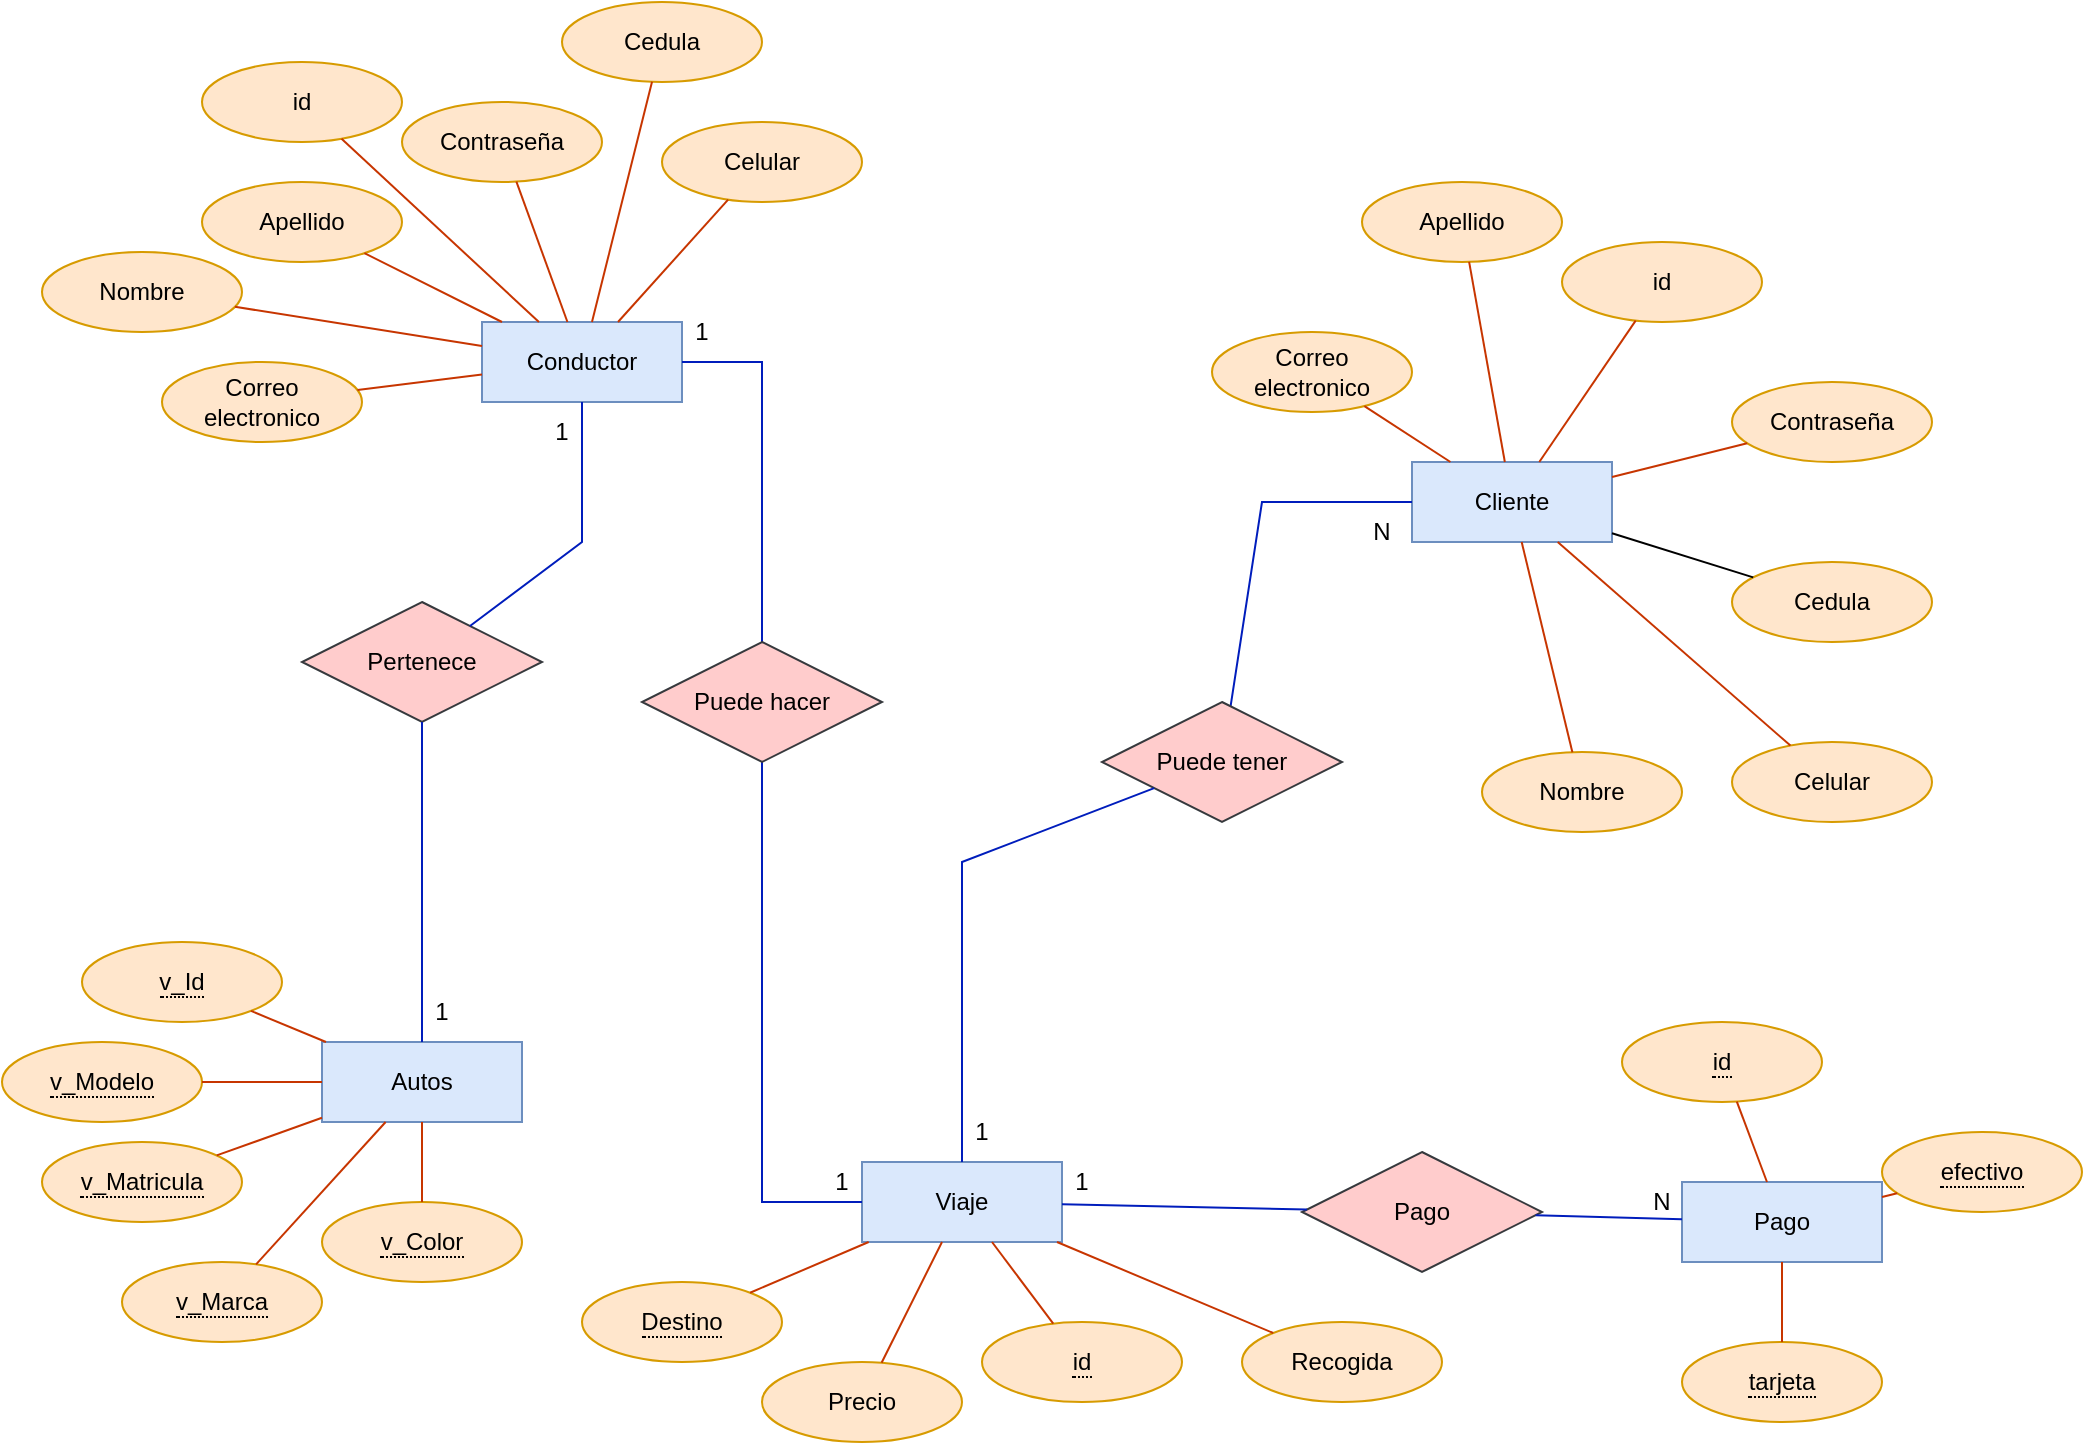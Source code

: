 <mxfile version="20.3.3" type="github">
  <diagram id="R2lEEEUBdFMjLlhIrx00" name="Page-1">
    <mxGraphModel dx="1422" dy="754" grid="1" gridSize="10" guides="1" tooltips="1" connect="1" arrows="1" fold="1" page="1" pageScale="1" pageWidth="1100" pageHeight="850" math="0" shadow="0" extFonts="Permanent Marker^https://fonts.googleapis.com/css?family=Permanent+Marker">
      <root>
        <mxCell id="0" />
        <mxCell id="1" parent="0" />
        <mxCell id="xpPdQDsaQZ1dFEb4zOSW-1" value="Conductor" style="whiteSpace=wrap;html=1;align=center;fillColor=#dae8fc;strokeColor=#6c8ebf;" vertex="1" parent="1">
          <mxGeometry x="250" y="170" width="100" height="40" as="geometry" />
        </mxCell>
        <mxCell id="xpPdQDsaQZ1dFEb4zOSW-3" value="Apellido" style="ellipse;whiteSpace=wrap;html=1;align=center;fillColor=#ffe6cc;strokeColor=#d79b00;" vertex="1" parent="1">
          <mxGeometry x="110" y="100" width="100" height="40" as="geometry" />
        </mxCell>
        <mxCell id="xpPdQDsaQZ1dFEb4zOSW-4" value="Nombre" style="ellipse;whiteSpace=wrap;html=1;align=center;fillColor=#ffe6cc;strokeColor=#d79b00;" vertex="1" parent="1">
          <mxGeometry x="30" y="135" width="100" height="40" as="geometry" />
        </mxCell>
        <mxCell id="xpPdQDsaQZ1dFEb4zOSW-5" value="id" style="ellipse;whiteSpace=wrap;html=1;align=center;fillColor=#ffe6cc;strokeColor=#d79b00;" vertex="1" parent="1">
          <mxGeometry x="110" y="40" width="100" height="40" as="geometry" />
        </mxCell>
        <mxCell id="xpPdQDsaQZ1dFEb4zOSW-6" value="Cedula" style="ellipse;whiteSpace=wrap;html=1;align=center;fillColor=#ffe6cc;strokeColor=#d79b00;" vertex="1" parent="1">
          <mxGeometry x="290" y="10" width="100" height="40" as="geometry" />
        </mxCell>
        <mxCell id="xpPdQDsaQZ1dFEb4zOSW-7" value="Correo electronico" style="ellipse;whiteSpace=wrap;html=1;align=center;fillColor=#ffe6cc;strokeColor=#d79b00;" vertex="1" parent="1">
          <mxGeometry x="90" y="190" width="100" height="40" as="geometry" />
        </mxCell>
        <mxCell id="xpPdQDsaQZ1dFEb4zOSW-9" value="Contraseña" style="ellipse;whiteSpace=wrap;html=1;align=center;fillColor=#ffe6cc;strokeColor=#d79b00;" vertex="1" parent="1">
          <mxGeometry x="210" y="60" width="100" height="40" as="geometry" />
        </mxCell>
        <mxCell id="xpPdQDsaQZ1dFEb4zOSW-11" value="Celular" style="ellipse;whiteSpace=wrap;html=1;align=center;fillColor=#ffe6cc;strokeColor=#d79b00;" vertex="1" parent="1">
          <mxGeometry x="340" y="70" width="100" height="40" as="geometry" />
        </mxCell>
        <mxCell id="xpPdQDsaQZ1dFEb4zOSW-21" value="" style="endArrow=none;html=1;rounded=0;fillColor=#fa6800;strokeColor=#C73500;" edge="1" parent="1" source="xpPdQDsaQZ1dFEb4zOSW-1" target="xpPdQDsaQZ1dFEb4zOSW-5">
          <mxGeometry width="50" height="50" relative="1" as="geometry">
            <mxPoint x="480" y="440" as="sourcePoint" />
            <mxPoint x="530" y="390" as="targetPoint" />
          </mxGeometry>
        </mxCell>
        <mxCell id="xpPdQDsaQZ1dFEb4zOSW-22" value="" style="endArrow=none;html=1;rounded=0;fillColor=#fa6800;strokeColor=#C73500;" edge="1" parent="1" source="xpPdQDsaQZ1dFEb4zOSW-1" target="xpPdQDsaQZ1dFEb4zOSW-6">
          <mxGeometry width="50" height="50" relative="1" as="geometry">
            <mxPoint x="310" y="180" as="sourcePoint" />
            <mxPoint x="310" y="110" as="targetPoint" />
            <Array as="points" />
          </mxGeometry>
        </mxCell>
        <mxCell id="xpPdQDsaQZ1dFEb4zOSW-23" value="" style="endArrow=none;html=1;rounded=0;fillColor=#fa6800;strokeColor=#C73500;" edge="1" parent="1" source="xpPdQDsaQZ1dFEb4zOSW-1" target="xpPdQDsaQZ1dFEb4zOSW-9">
          <mxGeometry width="50" height="50" relative="1" as="geometry">
            <mxPoint x="360" y="180" as="sourcePoint" />
            <mxPoint x="411.43" y="128.57" as="targetPoint" />
            <Array as="points" />
          </mxGeometry>
        </mxCell>
        <mxCell id="xpPdQDsaQZ1dFEb4zOSW-24" value="" style="endArrow=none;html=1;rounded=0;fillColor=#fa6800;strokeColor=#C73500;" edge="1" parent="1" source="xpPdQDsaQZ1dFEb4zOSW-1" target="xpPdQDsaQZ1dFEb4zOSW-11">
          <mxGeometry width="50" height="50" relative="1" as="geometry">
            <mxPoint x="360" y="184.615" as="sourcePoint" />
            <mxPoint x="440" y="160" as="targetPoint" />
            <Array as="points" />
          </mxGeometry>
        </mxCell>
        <mxCell id="xpPdQDsaQZ1dFEb4zOSW-25" value="" style="endArrow=none;html=1;rounded=0;fillColor=#fa6800;strokeColor=#C73500;" edge="1" parent="1" source="xpPdQDsaQZ1dFEb4zOSW-1" target="xpPdQDsaQZ1dFEb4zOSW-7">
          <mxGeometry width="50" height="50" relative="1" as="geometry">
            <mxPoint x="360" y="208.824" as="sourcePoint" />
            <mxPoint x="434.254" y="221.927" as="targetPoint" />
            <Array as="points" />
          </mxGeometry>
        </mxCell>
        <mxCell id="xpPdQDsaQZ1dFEb4zOSW-27" value="" style="endArrow=none;html=1;rounded=0;fillColor=#fa6800;strokeColor=#C73500;" edge="1" parent="1" source="xpPdQDsaQZ1dFEb4zOSW-1" target="xpPdQDsaQZ1dFEb4zOSW-4">
          <mxGeometry width="50" height="50" relative="1" as="geometry">
            <mxPoint x="260" y="217.647" as="sourcePoint" />
            <mxPoint x="177.492" y="246.768" as="targetPoint" />
            <Array as="points" />
          </mxGeometry>
        </mxCell>
        <mxCell id="xpPdQDsaQZ1dFEb4zOSW-28" value="" style="endArrow=none;html=1;rounded=0;fillColor=#fa6800;strokeColor=#C73500;" edge="1" parent="1" source="xpPdQDsaQZ1dFEb4zOSW-1" target="xpPdQDsaQZ1dFEb4zOSW-3">
          <mxGeometry width="50" height="50" relative="1" as="geometry">
            <mxPoint x="260" y="197.059" as="sourcePoint" />
            <mxPoint x="189.468" y="192.91" as="targetPoint" />
            <Array as="points" />
          </mxGeometry>
        </mxCell>
        <mxCell id="xpPdQDsaQZ1dFEb4zOSW-29" value="Cliente" style="whiteSpace=wrap;html=1;align=center;fillColor=#dae8fc;strokeColor=#6c8ebf;" vertex="1" parent="1">
          <mxGeometry x="715" y="240" width="100" height="40" as="geometry" />
        </mxCell>
        <mxCell id="xpPdQDsaQZ1dFEb4zOSW-30" value="Apellido" style="ellipse;whiteSpace=wrap;html=1;align=center;fillColor=#ffe6cc;strokeColor=#d79b00;" vertex="1" parent="1">
          <mxGeometry x="690" y="100" width="100" height="40" as="geometry" />
        </mxCell>
        <mxCell id="xpPdQDsaQZ1dFEb4zOSW-32" value="Nombre" style="ellipse;whiteSpace=wrap;html=1;align=center;fillColor=#ffe6cc;strokeColor=#d79b00;" vertex="1" parent="1">
          <mxGeometry x="750" y="385" width="100" height="40" as="geometry" />
        </mxCell>
        <mxCell id="xpPdQDsaQZ1dFEb4zOSW-33" value="id" style="ellipse;whiteSpace=wrap;html=1;align=center;fillColor=#ffe6cc;strokeColor=#d79b00;" vertex="1" parent="1">
          <mxGeometry x="790" y="130" width="100" height="40" as="geometry" />
        </mxCell>
        <mxCell id="xpPdQDsaQZ1dFEb4zOSW-34" value="Cedula" style="ellipse;whiteSpace=wrap;html=1;align=center;fillColor=#ffe6cc;strokeColor=#d79b00;" vertex="1" parent="1">
          <mxGeometry x="875" y="290" width="100" height="40" as="geometry" />
        </mxCell>
        <mxCell id="xpPdQDsaQZ1dFEb4zOSW-35" value="Correo electronico" style="ellipse;whiteSpace=wrap;html=1;align=center;fillColor=#ffe6cc;strokeColor=#d79b00;" vertex="1" parent="1">
          <mxGeometry x="615" y="175" width="100" height="40" as="geometry" />
        </mxCell>
        <mxCell id="xpPdQDsaQZ1dFEb4zOSW-36" value="Contraseña" style="ellipse;whiteSpace=wrap;html=1;align=center;fillColor=#ffe6cc;strokeColor=#d79b00;" vertex="1" parent="1">
          <mxGeometry x="875" y="200" width="100" height="40" as="geometry" />
        </mxCell>
        <mxCell id="xpPdQDsaQZ1dFEb4zOSW-37" value="Celular" style="ellipse;whiteSpace=wrap;html=1;align=center;fillColor=#ffe6cc;strokeColor=#d79b00;" vertex="1" parent="1">
          <mxGeometry x="875" y="380" width="100" height="40" as="geometry" />
        </mxCell>
        <mxCell id="xpPdQDsaQZ1dFEb4zOSW-38" value="" style="endArrow=none;html=1;rounded=0;fillColor=#fa6800;strokeColor=#C73500;" edge="1" parent="1" source="xpPdQDsaQZ1dFEb4zOSW-29" target="xpPdQDsaQZ1dFEb4zOSW-33">
          <mxGeometry width="50" height="50" relative="1" as="geometry">
            <mxPoint x="935" y="520" as="sourcePoint" />
            <mxPoint x="985" y="470" as="targetPoint" />
          </mxGeometry>
        </mxCell>
        <mxCell id="xpPdQDsaQZ1dFEb4zOSW-39" value="" style="endArrow=none;html=1;rounded=0;" edge="1" parent="1" source="xpPdQDsaQZ1dFEb4zOSW-29" target="xpPdQDsaQZ1dFEb4zOSW-34">
          <mxGeometry width="50" height="50" relative="1" as="geometry">
            <mxPoint x="765" y="260" as="sourcePoint" />
            <mxPoint x="765" y="190" as="targetPoint" />
            <Array as="points" />
          </mxGeometry>
        </mxCell>
        <mxCell id="xpPdQDsaQZ1dFEb4zOSW-40" value="" style="endArrow=none;html=1;rounded=0;fillColor=#fa6800;strokeColor=#C73500;" edge="1" parent="1" source="xpPdQDsaQZ1dFEb4zOSW-29" target="xpPdQDsaQZ1dFEb4zOSW-36">
          <mxGeometry width="50" height="50" relative="1" as="geometry">
            <mxPoint x="815" y="260" as="sourcePoint" />
            <mxPoint x="866.43" y="208.57" as="targetPoint" />
            <Array as="points" />
          </mxGeometry>
        </mxCell>
        <mxCell id="xpPdQDsaQZ1dFEb4zOSW-41" value="" style="endArrow=none;html=1;rounded=0;fillColor=#fa6800;strokeColor=#C73500;" edge="1" parent="1" source="xpPdQDsaQZ1dFEb4zOSW-29" target="xpPdQDsaQZ1dFEb4zOSW-37">
          <mxGeometry width="50" height="50" relative="1" as="geometry">
            <mxPoint x="815" y="264.615" as="sourcePoint" />
            <mxPoint x="895" y="240" as="targetPoint" />
            <Array as="points" />
          </mxGeometry>
        </mxCell>
        <mxCell id="xpPdQDsaQZ1dFEb4zOSW-42" value="" style="endArrow=none;html=1;rounded=0;fillColor=#fa6800;strokeColor=#C73500;" edge="1" parent="1" source="xpPdQDsaQZ1dFEb4zOSW-29" target="xpPdQDsaQZ1dFEb4zOSW-35">
          <mxGeometry width="50" height="50" relative="1" as="geometry">
            <mxPoint x="815" y="288.824" as="sourcePoint" />
            <mxPoint x="889.254" y="301.927" as="targetPoint" />
            <Array as="points" />
          </mxGeometry>
        </mxCell>
        <mxCell id="xpPdQDsaQZ1dFEb4zOSW-43" value="" style="endArrow=none;html=1;rounded=0;fillColor=#fa6800;strokeColor=#C73500;" edge="1" parent="1" source="xpPdQDsaQZ1dFEb4zOSW-29" target="xpPdQDsaQZ1dFEb4zOSW-30">
          <mxGeometry width="50" height="50" relative="1" as="geometry">
            <mxPoint x="748.333" y="300" as="sourcePoint" />
            <mxPoint x="680.811" y="381.026" as="targetPoint" />
            <Array as="points" />
          </mxGeometry>
        </mxCell>
        <mxCell id="xpPdQDsaQZ1dFEb4zOSW-44" value="" style="endArrow=none;html=1;rounded=0;fillColor=#fa6800;strokeColor=#C73500;" edge="1" parent="1" source="xpPdQDsaQZ1dFEb4zOSW-29" target="xpPdQDsaQZ1dFEb4zOSW-32">
          <mxGeometry width="50" height="50" relative="1" as="geometry">
            <mxPoint x="715" y="297.647" as="sourcePoint" />
            <mxPoint x="632.492" y="326.768" as="targetPoint" />
            <Array as="points" />
          </mxGeometry>
        </mxCell>
        <mxCell id="xpPdQDsaQZ1dFEb4zOSW-46" style="edgeStyle=orthogonalEdgeStyle;rounded=0;orthogonalLoop=1;jettySize=auto;html=1;exitX=0.5;exitY=1;exitDx=0;exitDy=0;" edge="1" parent="1">
          <mxGeometry relative="1" as="geometry">
            <mxPoint x="665" y="200" as="sourcePoint" />
            <mxPoint x="665" y="200" as="targetPoint" />
          </mxGeometry>
        </mxCell>
        <mxCell id="xpPdQDsaQZ1dFEb4zOSW-50" value="Autos" style="whiteSpace=wrap;html=1;align=center;fillColor=#dae8fc;strokeColor=#6c8ebf;" vertex="1" parent="1">
          <mxGeometry x="170" y="530" width="100" height="40" as="geometry" />
        </mxCell>
        <mxCell id="xpPdQDsaQZ1dFEb4zOSW-54" value="&lt;span style=&quot;border-bottom: 1px dotted&quot;&gt;v_Marca&lt;br&gt;&lt;/span&gt;" style="ellipse;whiteSpace=wrap;html=1;align=center;fillColor=#ffe6cc;strokeColor=#d79b00;" vertex="1" parent="1">
          <mxGeometry x="70" y="640" width="100" height="40" as="geometry" />
        </mxCell>
        <mxCell id="xpPdQDsaQZ1dFEb4zOSW-55" value="&lt;span style=&quot;border-bottom: 1px dotted&quot;&gt;v_Matricula&lt;br&gt;&lt;/span&gt;" style="ellipse;whiteSpace=wrap;html=1;align=center;fillColor=#ffe6cc;strokeColor=#d79b00;" vertex="1" parent="1">
          <mxGeometry x="30" y="580" width="100" height="40" as="geometry" />
        </mxCell>
        <mxCell id="xpPdQDsaQZ1dFEb4zOSW-56" value="&lt;span style=&quot;border-bottom: 1px dotted&quot;&gt;v_Color&lt;br&gt;&lt;/span&gt;" style="ellipse;whiteSpace=wrap;html=1;align=center;fillColor=#ffe6cc;strokeColor=#d79b00;" vertex="1" parent="1">
          <mxGeometry x="170" y="610" width="100" height="40" as="geometry" />
        </mxCell>
        <mxCell id="xpPdQDsaQZ1dFEb4zOSW-57" value="&lt;span style=&quot;border-bottom: 1px dotted&quot;&gt;v_Modelo&lt;br&gt;&lt;/span&gt;" style="ellipse;whiteSpace=wrap;html=1;align=center;fillColor=#ffe6cc;strokeColor=#d79b00;" vertex="1" parent="1">
          <mxGeometry x="10" y="530" width="100" height="40" as="geometry" />
        </mxCell>
        <mxCell id="xpPdQDsaQZ1dFEb4zOSW-58" value="&lt;span style=&quot;border-bottom: 1px dotted&quot;&gt;v_Id&lt;br&gt;&lt;/span&gt;" style="ellipse;whiteSpace=wrap;html=1;align=center;fillColor=#ffe6cc;strokeColor=#d79b00;" vertex="1" parent="1">
          <mxGeometry x="50" y="480" width="100" height="40" as="geometry" />
        </mxCell>
        <mxCell id="xpPdQDsaQZ1dFEb4zOSW-61" value="" style="endArrow=none;html=1;rounded=0;fillColor=#fa6800;strokeColor=#C73500;" edge="1" parent="1" source="xpPdQDsaQZ1dFEb4zOSW-58" target="xpPdQDsaQZ1dFEb4zOSW-50">
          <mxGeometry width="50" height="50" relative="1" as="geometry">
            <mxPoint x="520" y="400" as="sourcePoint" />
            <mxPoint x="570" y="350" as="targetPoint" />
          </mxGeometry>
        </mxCell>
        <mxCell id="xpPdQDsaQZ1dFEb4zOSW-62" value="" style="endArrow=none;html=1;rounded=0;fillColor=#fa6800;strokeColor=#C73500;" edge="1" parent="1" source="xpPdQDsaQZ1dFEb4zOSW-57" target="xpPdQDsaQZ1dFEb4zOSW-50">
          <mxGeometry width="50" height="50" relative="1" as="geometry">
            <mxPoint x="117.552" y="546.182" as="sourcePoint" />
            <mxPoint x="170" y="553.333" as="targetPoint" />
          </mxGeometry>
        </mxCell>
        <mxCell id="xpPdQDsaQZ1dFEb4zOSW-63" value="" style="endArrow=none;html=1;rounded=0;fillColor=#fa6800;strokeColor=#C73500;" edge="1" parent="1" source="xpPdQDsaQZ1dFEb4zOSW-55" target="xpPdQDsaQZ1dFEb4zOSW-50">
          <mxGeometry width="50" height="50" relative="1" as="geometry">
            <mxPoint x="121.068" y="588.592" as="sourcePoint" />
            <mxPoint x="170" y="574.286" as="targetPoint" />
          </mxGeometry>
        </mxCell>
        <mxCell id="xpPdQDsaQZ1dFEb4zOSW-64" value="" style="endArrow=none;html=1;rounded=0;fillColor=#fa6800;strokeColor=#C73500;" edge="1" parent="1" source="xpPdQDsaQZ1dFEb4zOSW-54" target="xpPdQDsaQZ1dFEb4zOSW-50">
          <mxGeometry width="50" height="50" relative="1" as="geometry">
            <mxPoint x="148.57" y="631.43" as="sourcePoint" />
            <mxPoint x="200" y="580" as="targetPoint" />
          </mxGeometry>
        </mxCell>
        <mxCell id="xpPdQDsaQZ1dFEb4zOSW-65" value="" style="endArrow=none;html=1;rounded=0;fillColor=#fa6800;strokeColor=#C73500;" edge="1" parent="1" source="xpPdQDsaQZ1dFEb4zOSW-56" target="xpPdQDsaQZ1dFEb4zOSW-50">
          <mxGeometry width="50" height="50" relative="1" as="geometry">
            <mxPoint x="235.73" y="630.073" as="sourcePoint" />
            <mxPoint x="224.444" y="580" as="targetPoint" />
          </mxGeometry>
        </mxCell>
        <mxCell id="xpPdQDsaQZ1dFEb4zOSW-66" value="Pertenece" style="shape=rhombus;perimeter=rhombusPerimeter;whiteSpace=wrap;html=1;align=center;fillColor=#ffcccc;strokeColor=#36393d;" vertex="1" parent="1">
          <mxGeometry x="160" y="310" width="120" height="60" as="geometry" />
        </mxCell>
        <mxCell id="xpPdQDsaQZ1dFEb4zOSW-74" value="" style="endArrow=none;html=1;rounded=0;fillColor=#0050ef;strokeColor=#001DBC;" edge="1" parent="1" source="xpPdQDsaQZ1dFEb4zOSW-50" target="xpPdQDsaQZ1dFEb4zOSW-66">
          <mxGeometry width="50" height="50" relative="1" as="geometry">
            <mxPoint x="520" y="400" as="sourcePoint" />
            <mxPoint x="570" y="350" as="targetPoint" />
          </mxGeometry>
        </mxCell>
        <mxCell id="xpPdQDsaQZ1dFEb4zOSW-76" value="1" style="text;html=1;strokeColor=none;fillColor=none;align=center;verticalAlign=middle;whiteSpace=wrap;rounded=0;" vertex="1" parent="1">
          <mxGeometry x="200" y="500" width="60" height="30" as="geometry" />
        </mxCell>
        <mxCell id="xpPdQDsaQZ1dFEb4zOSW-77" value="" style="endArrow=none;html=1;rounded=0;fillColor=#0050ef;strokeColor=#001DBC;" edge="1" parent="1" source="xpPdQDsaQZ1dFEb4zOSW-66" target="xpPdQDsaQZ1dFEb4zOSW-1">
          <mxGeometry width="50" height="50" relative="1" as="geometry">
            <mxPoint x="220" y="310" as="sourcePoint" />
            <mxPoint x="220" y="160" as="targetPoint" />
            <Array as="points">
              <mxPoint x="300" y="280" />
            </Array>
          </mxGeometry>
        </mxCell>
        <mxCell id="xpPdQDsaQZ1dFEb4zOSW-78" value="1" style="text;html=1;strokeColor=none;fillColor=none;align=center;verticalAlign=middle;whiteSpace=wrap;rounded=0;" vertex="1" parent="1">
          <mxGeometry x="260" y="210" width="60" height="30" as="geometry" />
        </mxCell>
        <mxCell id="xpPdQDsaQZ1dFEb4zOSW-80" value="Pago" style="whiteSpace=wrap;html=1;align=center;fillColor=#dae8fc;strokeColor=#6c8ebf;" vertex="1" parent="1">
          <mxGeometry x="850" y="600" width="100" height="40" as="geometry" />
        </mxCell>
        <mxCell id="xpPdQDsaQZ1dFEb4zOSW-81" value="&lt;span style=&quot;border-bottom: 1px dotted&quot;&gt;id&lt;br&gt;&lt;/span&gt;" style="ellipse;whiteSpace=wrap;html=1;align=center;fillColor=#ffe6cc;strokeColor=#d79b00;" vertex="1" parent="1">
          <mxGeometry x="820" y="520" width="100" height="40" as="geometry" />
        </mxCell>
        <mxCell id="xpPdQDsaQZ1dFEb4zOSW-82" value="&lt;span style=&quot;border-bottom: 1px dotted&quot;&gt;efectivo&lt;br&gt;&lt;/span&gt;" style="ellipse;whiteSpace=wrap;html=1;align=center;fillColor=#ffe6cc;strokeColor=#d79b00;" vertex="1" parent="1">
          <mxGeometry x="950" y="575" width="100" height="40" as="geometry" />
        </mxCell>
        <mxCell id="xpPdQDsaQZ1dFEb4zOSW-83" value="&lt;span style=&quot;border-bottom: 1px dotted&quot;&gt;tarjeta&lt;br&gt;&lt;/span&gt;" style="ellipse;whiteSpace=wrap;html=1;align=center;fillColor=#ffe6cc;strokeColor=#d79b00;" vertex="1" parent="1">
          <mxGeometry x="850" y="680" width="100" height="40" as="geometry" />
        </mxCell>
        <mxCell id="xpPdQDsaQZ1dFEb4zOSW-85" value="" style="endArrow=none;html=1;rounded=0;fillColor=#fa6800;strokeColor=#C73500;" edge="1" parent="1" source="xpPdQDsaQZ1dFEb4zOSW-82" target="xpPdQDsaQZ1dFEb4zOSW-80">
          <mxGeometry width="50" height="50" relative="1" as="geometry">
            <mxPoint x="920" y="565" as="sourcePoint" />
            <mxPoint x="970" y="515" as="targetPoint" />
          </mxGeometry>
        </mxCell>
        <mxCell id="xpPdQDsaQZ1dFEb4zOSW-86" value="" style="endArrow=none;html=1;rounded=0;fillColor=#fa6800;strokeColor=#C73500;" edge="1" parent="1" source="xpPdQDsaQZ1dFEb4zOSW-80" target="xpPdQDsaQZ1dFEb4zOSW-81">
          <mxGeometry width="50" height="50" relative="1" as="geometry">
            <mxPoint x="870" y="505" as="sourcePoint" />
            <mxPoint x="920" y="455" as="targetPoint" />
          </mxGeometry>
        </mxCell>
        <mxCell id="xpPdQDsaQZ1dFEb4zOSW-89" value="" style="endArrow=none;html=1;rounded=0;fillColor=#0050ef;strokeColor=#001DBC;" edge="1" parent="1" source="xpPdQDsaQZ1dFEb4zOSW-116" target="xpPdQDsaQZ1dFEb4zOSW-1">
          <mxGeometry width="50" height="50" relative="1" as="geometry">
            <mxPoint x="531.818" y="354.091" as="sourcePoint" />
            <mxPoint x="570" y="350" as="targetPoint" />
            <Array as="points">
              <mxPoint x="390" y="190" />
            </Array>
          </mxGeometry>
        </mxCell>
        <mxCell id="xpPdQDsaQZ1dFEb4zOSW-90" value="" style="endArrow=none;html=1;rounded=0;fillColor=#0050ef;strokeColor=#001DBC;" edge="1" parent="1" source="xpPdQDsaQZ1dFEb4zOSW-118" target="xpPdQDsaQZ1dFEb4zOSW-29">
          <mxGeometry width="50" height="50" relative="1" as="geometry">
            <mxPoint x="570" y="365" as="sourcePoint" />
            <mxPoint x="570" y="350" as="targetPoint" />
            <Array as="points">
              <mxPoint x="640" y="260" />
            </Array>
          </mxGeometry>
        </mxCell>
        <mxCell id="xpPdQDsaQZ1dFEb4zOSW-91" value="Viaje" style="whiteSpace=wrap;html=1;align=center;fillColor=#dae8fc;strokeColor=#6c8ebf;" vertex="1" parent="1">
          <mxGeometry x="440" y="590" width="100" height="40" as="geometry" />
        </mxCell>
        <mxCell id="xpPdQDsaQZ1dFEb4zOSW-92" value="Recogida" style="ellipse;whiteSpace=wrap;html=1;align=center;fillColor=#ffe6cc;strokeColor=#d79b00;" vertex="1" parent="1">
          <mxGeometry x="630" y="670" width="100" height="40" as="geometry" />
        </mxCell>
        <mxCell id="xpPdQDsaQZ1dFEb4zOSW-93" value="&lt;span style=&quot;border-bottom: 1px dotted&quot;&gt;Destino&lt;/span&gt;" style="ellipse;whiteSpace=wrap;html=1;align=center;fillColor=#ffe6cc;strokeColor=#d79b00;" vertex="1" parent="1">
          <mxGeometry x="300" y="650" width="100" height="40" as="geometry" />
        </mxCell>
        <mxCell id="xpPdQDsaQZ1dFEb4zOSW-94" value="Precio" style="ellipse;whiteSpace=wrap;html=1;align=center;fillColor=#ffe6cc;strokeColor=#d79b00;" vertex="1" parent="1">
          <mxGeometry x="390" y="690" width="100" height="40" as="geometry" />
        </mxCell>
        <mxCell id="xpPdQDsaQZ1dFEb4zOSW-95" value="" style="endArrow=none;html=1;rounded=0;fillColor=#fa6800;strokeColor=#C73500;" edge="1" parent="1" source="xpPdQDsaQZ1dFEb4zOSW-94" target="xpPdQDsaQZ1dFEb4zOSW-91">
          <mxGeometry width="50" height="50" relative="1" as="geometry">
            <mxPoint x="470" y="400" as="sourcePoint" />
            <mxPoint x="520" y="350" as="targetPoint" />
          </mxGeometry>
        </mxCell>
        <mxCell id="xpPdQDsaQZ1dFEb4zOSW-96" value="" style="endArrow=none;html=1;rounded=0;fillColor=#fa6800;strokeColor=#C73500;" edge="1" parent="1" source="xpPdQDsaQZ1dFEb4zOSW-92" target="xpPdQDsaQZ1dFEb4zOSW-91">
          <mxGeometry width="50" height="50" relative="1" as="geometry">
            <mxPoint x="470" y="400" as="sourcePoint" />
            <mxPoint x="520" y="350" as="targetPoint" />
          </mxGeometry>
        </mxCell>
        <mxCell id="xpPdQDsaQZ1dFEb4zOSW-97" value="" style="endArrow=none;html=1;rounded=0;fillColor=#fa6800;strokeColor=#C73500;" edge="1" parent="1" source="xpPdQDsaQZ1dFEb4zOSW-93" target="xpPdQDsaQZ1dFEb4zOSW-91">
          <mxGeometry width="50" height="50" relative="1" as="geometry">
            <mxPoint x="470" y="400" as="sourcePoint" />
            <mxPoint x="520" y="350" as="targetPoint" />
          </mxGeometry>
        </mxCell>
        <mxCell id="xpPdQDsaQZ1dFEb4zOSW-98" value="" style="endArrow=none;html=1;rounded=0;fillColor=#0050ef;strokeColor=#001DBC;" edge="1" parent="1" source="xpPdQDsaQZ1dFEb4zOSW-91" target="xpPdQDsaQZ1dFEb4zOSW-116">
          <mxGeometry width="50" height="50" relative="1" as="geometry">
            <mxPoint x="520" y="400" as="sourcePoint" />
            <mxPoint x="528.889" y="404.444" as="targetPoint" />
            <Array as="points">
              <mxPoint x="390" y="610" />
            </Array>
          </mxGeometry>
        </mxCell>
        <mxCell id="xpPdQDsaQZ1dFEb4zOSW-99" value="&lt;span style=&quot;border-bottom: 1px dotted&quot;&gt;id&lt;br&gt;&lt;/span&gt;" style="ellipse;whiteSpace=wrap;html=1;align=center;fillColor=#ffe6cc;strokeColor=#d79b00;" vertex="1" parent="1">
          <mxGeometry x="500" y="670" width="100" height="40" as="geometry" />
        </mxCell>
        <mxCell id="xpPdQDsaQZ1dFEb4zOSW-100" value="" style="endArrow=none;html=1;rounded=0;fillColor=#fa6800;strokeColor=#C73500;" edge="1" parent="1" source="xpPdQDsaQZ1dFEb4zOSW-91" target="xpPdQDsaQZ1dFEb4zOSW-99">
          <mxGeometry width="50" height="50" relative="1" as="geometry">
            <mxPoint x="470" y="400" as="sourcePoint" />
            <mxPoint x="520" y="350" as="targetPoint" />
          </mxGeometry>
        </mxCell>
        <mxCell id="xpPdQDsaQZ1dFEb4zOSW-104" value="Pago" style="shape=rhombus;perimeter=rhombusPerimeter;whiteSpace=wrap;html=1;align=center;fillColor=#ffcccc;strokeColor=#36393d;" vertex="1" parent="1">
          <mxGeometry x="660" y="585" width="120" height="60" as="geometry" />
        </mxCell>
        <mxCell id="xpPdQDsaQZ1dFEb4zOSW-105" value="" style="endArrow=none;html=1;rounded=0;fillColor=#0050ef;strokeColor=#001DBC;" edge="1" parent="1" source="xpPdQDsaQZ1dFEb4zOSW-91" target="xpPdQDsaQZ1dFEb4zOSW-104">
          <mxGeometry width="50" height="50" relative="1" as="geometry">
            <mxPoint x="520" y="400" as="sourcePoint" />
            <mxPoint x="570" y="350" as="targetPoint" />
          </mxGeometry>
        </mxCell>
        <mxCell id="xpPdQDsaQZ1dFEb4zOSW-106" value="" style="endArrow=none;html=1;rounded=0;fillColor=#0050ef;strokeColor=#001DBC;" edge="1" parent="1" source="xpPdQDsaQZ1dFEb4zOSW-104" target="xpPdQDsaQZ1dFEb4zOSW-80">
          <mxGeometry width="50" height="50" relative="1" as="geometry">
            <mxPoint x="800" y="680" as="sourcePoint" />
            <mxPoint x="570" y="350" as="targetPoint" />
            <Array as="points" />
          </mxGeometry>
        </mxCell>
        <mxCell id="xpPdQDsaQZ1dFEb4zOSW-107" value="N" style="text;html=1;strokeColor=none;fillColor=none;align=center;verticalAlign=middle;whiteSpace=wrap;rounded=0;" vertex="1" parent="1">
          <mxGeometry x="810" y="595" width="60" height="30" as="geometry" />
        </mxCell>
        <mxCell id="xpPdQDsaQZ1dFEb4zOSW-108" value="1" style="text;html=1;strokeColor=none;fillColor=none;align=center;verticalAlign=middle;whiteSpace=wrap;rounded=0;" vertex="1" parent="1">
          <mxGeometry x="520" y="585" width="60" height="30" as="geometry" />
        </mxCell>
        <mxCell id="xpPdQDsaQZ1dFEb4zOSW-110" value="1" style="text;html=1;strokeColor=none;fillColor=none;align=center;verticalAlign=middle;whiteSpace=wrap;rounded=0;" vertex="1" parent="1">
          <mxGeometry x="330" y="160" width="60" height="30" as="geometry" />
        </mxCell>
        <mxCell id="xpPdQDsaQZ1dFEb4zOSW-111" value="N" style="text;html=1;strokeColor=none;fillColor=none;align=center;verticalAlign=middle;whiteSpace=wrap;rounded=0;" vertex="1" parent="1">
          <mxGeometry x="670" y="260" width="60" height="30" as="geometry" />
        </mxCell>
        <mxCell id="xpPdQDsaQZ1dFEb4zOSW-114" value="" style="endArrow=none;html=1;rounded=0;fillColor=#fa6800;strokeColor=#C73500;" edge="1" parent="1" source="xpPdQDsaQZ1dFEb4zOSW-80" target="xpPdQDsaQZ1dFEb4zOSW-83">
          <mxGeometry width="50" height="50" relative="1" as="geometry">
            <mxPoint x="510" y="410" as="sourcePoint" />
            <mxPoint x="560" y="360" as="targetPoint" />
          </mxGeometry>
        </mxCell>
        <mxCell id="xpPdQDsaQZ1dFEb4zOSW-116" value="Puede hacer" style="shape=rhombus;perimeter=rhombusPerimeter;whiteSpace=wrap;html=1;align=center;fillColor=#ffcccc;strokeColor=#36393d;" vertex="1" parent="1">
          <mxGeometry x="330" y="330" width="120" height="60" as="geometry" />
        </mxCell>
        <mxCell id="xpPdQDsaQZ1dFEb4zOSW-117" value="1" style="text;html=1;strokeColor=none;fillColor=none;align=center;verticalAlign=middle;whiteSpace=wrap;rounded=0;" vertex="1" parent="1">
          <mxGeometry x="400" y="585" width="60" height="30" as="geometry" />
        </mxCell>
        <mxCell id="xpPdQDsaQZ1dFEb4zOSW-118" value="Puede tener" style="shape=rhombus;perimeter=rhombusPerimeter;whiteSpace=wrap;html=1;align=center;fillColor=#ffcccc;strokeColor=#36393d;" vertex="1" parent="1">
          <mxGeometry x="560" y="360" width="120" height="60" as="geometry" />
        </mxCell>
        <mxCell id="xpPdQDsaQZ1dFEb4zOSW-119" value="" style="endArrow=none;html=1;rounded=0;fillColor=#0050ef;strokeColor=#001DBC;" edge="1" parent="1" source="xpPdQDsaQZ1dFEb4zOSW-91" target="xpPdQDsaQZ1dFEb4zOSW-118">
          <mxGeometry width="50" height="50" relative="1" as="geometry">
            <mxPoint x="510" y="410" as="sourcePoint" />
            <mxPoint x="560" y="360" as="targetPoint" />
            <Array as="points">
              <mxPoint x="490" y="440" />
            </Array>
          </mxGeometry>
        </mxCell>
        <mxCell id="xpPdQDsaQZ1dFEb4zOSW-120" value="1" style="text;html=1;strokeColor=none;fillColor=none;align=center;verticalAlign=middle;whiteSpace=wrap;rounded=0;" vertex="1" parent="1">
          <mxGeometry x="470" y="560" width="60" height="30" as="geometry" />
        </mxCell>
      </root>
    </mxGraphModel>
  </diagram>
</mxfile>
